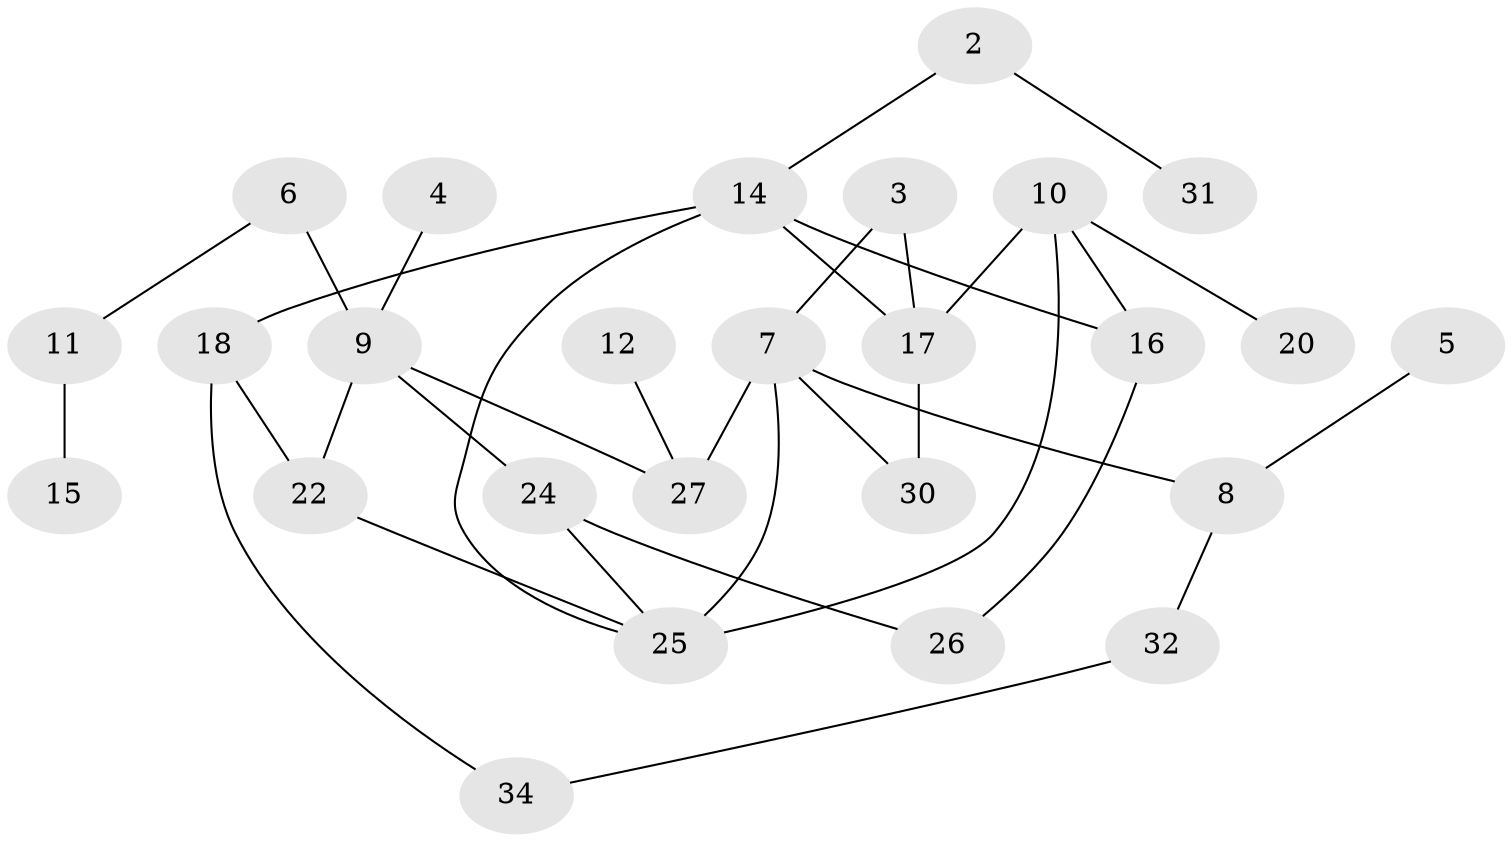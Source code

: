 // original degree distribution, {2: 0.2753623188405797, 0: 0.08695652173913043, 3: 0.2463768115942029, 1: 0.2898550724637681, 6: 0.043478260869565216, 5: 0.014492753623188406, 4: 0.043478260869565216}
// Generated by graph-tools (version 1.1) at 2025/00/03/09/25 03:00:53]
// undirected, 26 vertices, 34 edges
graph export_dot {
graph [start="1"]
  node [color=gray90,style=filled];
  2;
  3;
  4;
  5;
  6;
  7;
  8;
  9;
  10;
  11;
  12;
  14;
  15;
  16;
  17;
  18;
  20;
  22;
  24;
  25;
  26;
  27;
  30;
  31;
  32;
  34;
  2 -- 14 [weight=1.0];
  2 -- 31 [weight=1.0];
  3 -- 7 [weight=1.0];
  3 -- 17 [weight=1.0];
  4 -- 9 [weight=1.0];
  5 -- 8 [weight=1.0];
  6 -- 9 [weight=2.0];
  6 -- 11 [weight=1.0];
  7 -- 8 [weight=1.0];
  7 -- 25 [weight=2.0];
  7 -- 27 [weight=1.0];
  7 -- 30 [weight=2.0];
  8 -- 32 [weight=1.0];
  9 -- 22 [weight=1.0];
  9 -- 24 [weight=1.0];
  9 -- 27 [weight=2.0];
  10 -- 16 [weight=1.0];
  10 -- 17 [weight=1.0];
  10 -- 20 [weight=1.0];
  10 -- 25 [weight=1.0];
  11 -- 15 [weight=1.0];
  12 -- 27 [weight=1.0];
  14 -- 16 [weight=1.0];
  14 -- 17 [weight=1.0];
  14 -- 18 [weight=1.0];
  14 -- 25 [weight=1.0];
  16 -- 26 [weight=1.0];
  17 -- 30 [weight=1.0];
  18 -- 22 [weight=1.0];
  18 -- 34 [weight=1.0];
  22 -- 25 [weight=1.0];
  24 -- 25 [weight=1.0];
  24 -- 26 [weight=1.0];
  32 -- 34 [weight=1.0];
}
